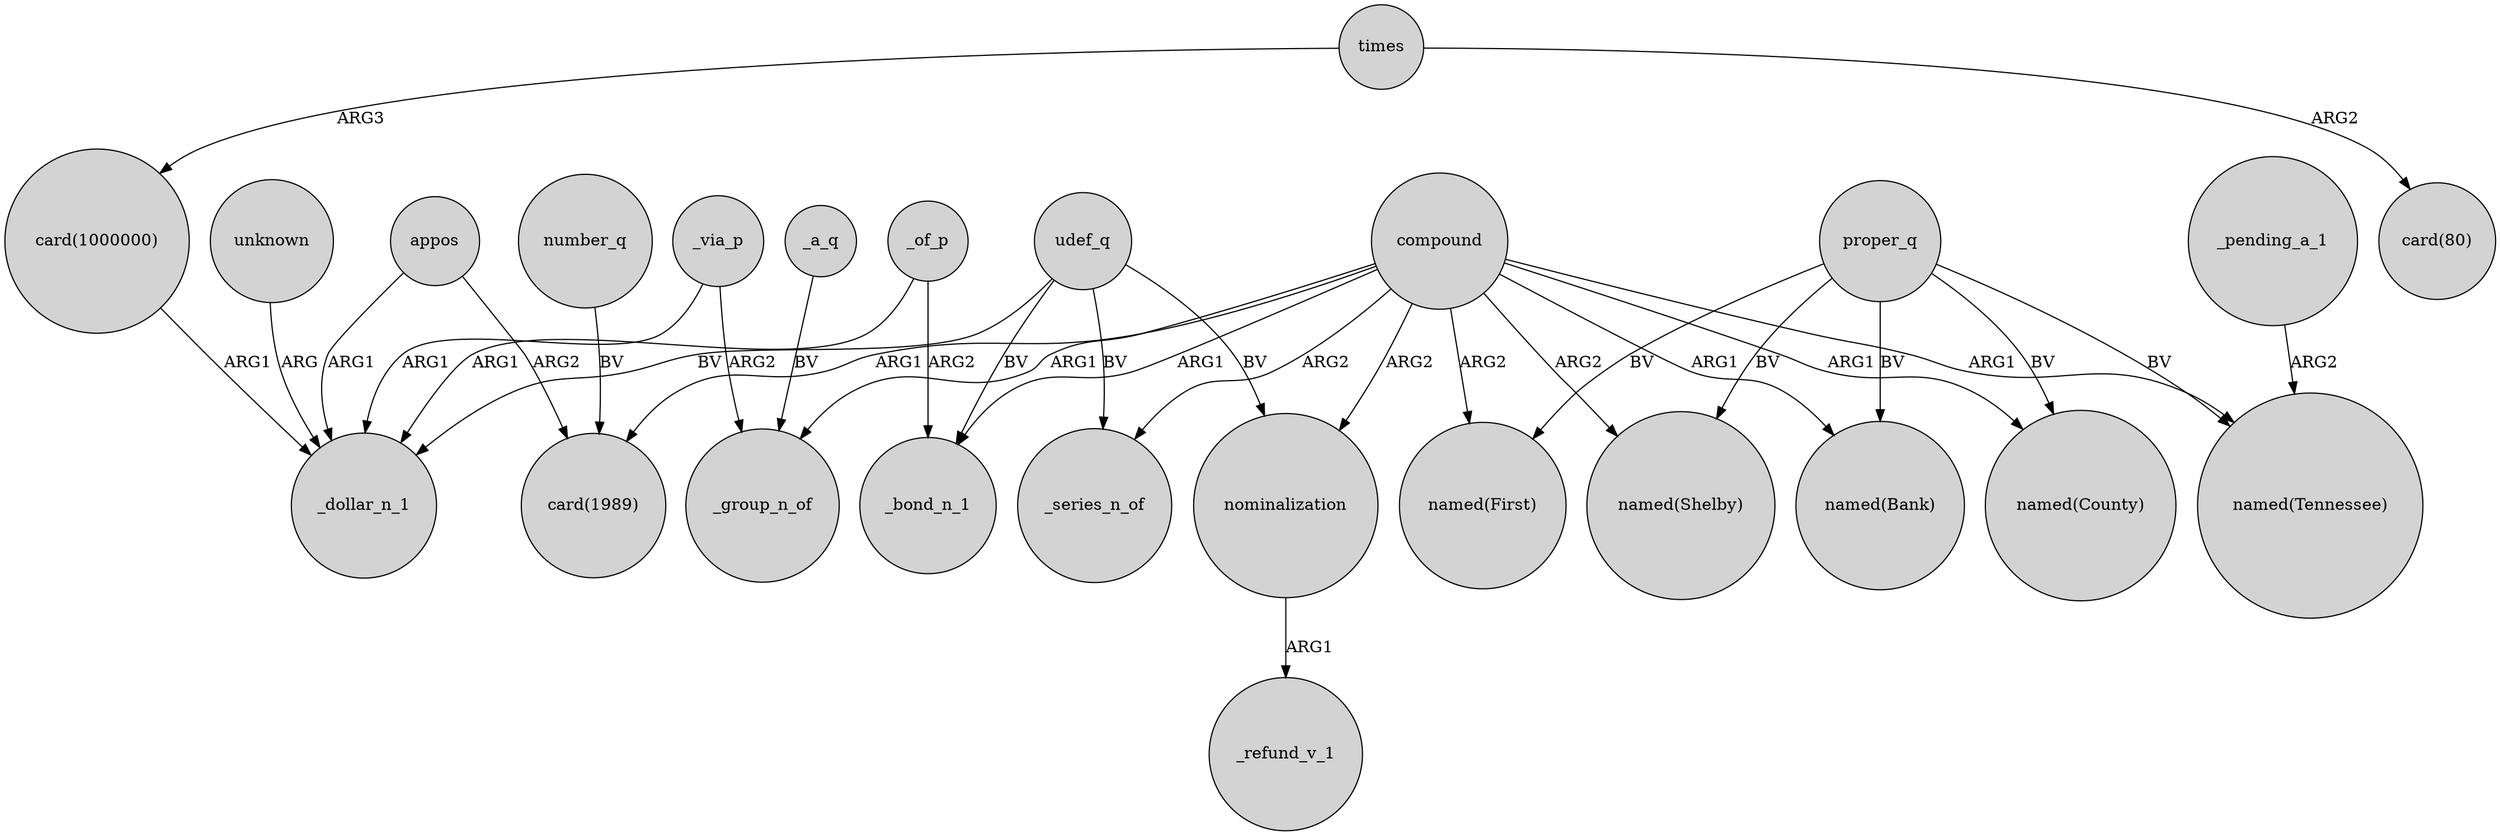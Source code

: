 digraph {
	node [shape=circle style=filled]
	_of_p -> _dollar_n_1 [label=ARG1]
	proper_q -> "named(Tennessee)" [label=BV]
	udef_q -> _bond_n_1 [label=BV]
	compound -> "card(1989)" [label=ARG1]
	_pending_a_1 -> "named(Tennessee)" [label=ARG2]
	udef_q -> nominalization [label=BV]
	compound -> _bond_n_1 [label=ARG1]
	times -> "card(1000000)" [label=ARG3]
	proper_q -> "named(First)" [label=BV]
	appos -> "card(1989)" [label=ARG2]
	_of_p -> _bond_n_1 [label=ARG2]
	compound -> "named(Bank)" [label=ARG1]
	compound -> _group_n_of [label=ARG1]
	_a_q -> _group_n_of [label=BV]
	compound -> nominalization [label=ARG2]
	udef_q -> _series_n_of [label=BV]
	unknown -> _dollar_n_1 [label=ARG]
	compound -> "named(First)" [label=ARG2]
	compound -> "named(Shelby)" [label=ARG2]
	udef_q -> _dollar_n_1 [label=BV]
	"card(1000000)" -> _dollar_n_1 [label=ARG1]
	compound -> "named(Tennessee)" [label=ARG1]
	_via_p -> _group_n_of [label=ARG2]
	compound -> "named(County)" [label=ARG1]
	compound -> _series_n_of [label=ARG2]
	nominalization -> _refund_v_1 [label=ARG1]
	proper_q -> "named(County)" [label=BV]
	_via_p -> _dollar_n_1 [label=ARG1]
	appos -> _dollar_n_1 [label=ARG1]
	number_q -> "card(1989)" [label=BV]
	times -> "card(80)" [label=ARG2]
	proper_q -> "named(Shelby)" [label=BV]
	proper_q -> "named(Bank)" [label=BV]
}
